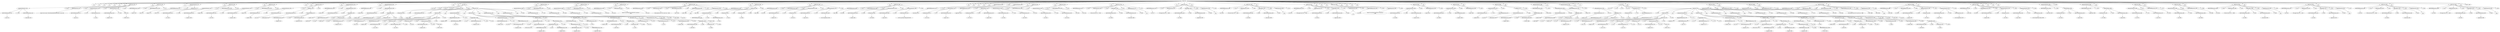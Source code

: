 digraph {

"Prog_3131"->"<
>3132";
"Prog_3131"->"<
>3133";
"Prog_3131"->"<
>3134";
"Prog_3131"->"<
>3135";
"Prog_3131"->"<
>3136";
"Prog_3131"->"<
>3137";
"Prog_3131"->"<
>3138";
"Prog_3131"->"CallFunction_3139";
"CallFunction_3139"->"AssignmentOpetators_3140";
"AssignmentOpetators_3140"->"IDENTIFIERExpression_3141";
"IDENTIFIERExpression_3141"->"<dat>3142";
"AssignmentOpetators_3140"->"<<->3143";
"AssignmentOpetators_3140"->"IDENTIFIERExpression_3144";
"IDENTIFIERExpression_3144"->"<read.table>3145";
"CallFunction_3139"->"<(>3146";
"CallFunction_3139"->"STRINGExpression_3147";
"STRINGExpression_3147"->"<http://www.uvm.edu/~dhowell/methods8/DataFiles/Tab15-1.dat>3148";
"CallFunction_3139"->"<,>3149";
"CallFunction_3139"->"AssignmentOpetators_3150";
"AssignmentOpetators_3150"->"IDENTIFIERExpression_3151";
"IDENTIFIERExpression_3151"->"<sep>3152";
"AssignmentOpetators_3150"->"<=>3153";
"AssignmentOpetators_3150"->"STRINGExpression_3154";
"STRINGExpression_3154"->"<\t>3155";
"CallFunction_3139"->"<,>3156";
"CallFunction_3139"->"AssignmentOpetators_3157";
"AssignmentOpetators_3157"->"IDENTIFIERExpression_3158";
"IDENTIFIERExpression_3158"->"<header>3159";
"AssignmentOpetators_3157"->"<=>3160";
"AssignmentOpetators_3157"->"TRUE_3161";
"TRUE_3161"->"<TRUE>3162";
"CallFunction_3139"->"<)>3163";
"Prog_3131"->"<
>3164";
"Prog_3131"->"CallFunction_3165";
"CallFunction_3165"->"IDENTIFIERExpression_3166";
"IDENTIFIERExpression_3166"->"<attach>3167";
"CallFunction_3165"->"<(>3168";
"CallFunction_3165"->"IDENTIFIERExpression_3169";
"IDENTIFIERExpression_3169"->"<dat>3170";
"CallFunction_3165"->"<)>3171";
"Prog_3131"->"<
>3172";
"Prog_3131"->"AssignmentOpetators_3173";
"AssignmentOpetators_3173"->"IDENTIFIERExpression_3174";
"IDENTIFIERExpression_3174"->"<nreps>3175";
"AssignmentOpetators_3173"->"<<->3176";
"AssignmentOpetators_3173"->"INTExpression_3177";
"INTExpression_3177"->"<1000>3178";
"Prog_3131"->"<
>3179";
"Prog_3131"->"CallFunction_3180";
"CallFunction_3180"->"AssignmentOpetators_3181";
"AssignmentOpetators_3181"->"IDENTIFIERExpression_3182";
"IDENTIFIERExpression_3182"->"<b1>3183";
"AssignmentOpetators_3181"->"<<->3184";
"AssignmentOpetators_3181"->"IDENTIFIERExpression_3185";
"IDENTIFIERExpression_3185"->"<numeric>3186";
"CallFunction_3180"->"<(>3187";
"CallFunction_3180"->"IDENTIFIERExpression_3188";
"IDENTIFIERExpression_3188"->"<nreps>3189";
"CallFunction_3180"->"<)>3190";
"Prog_3131"->"<
>3191";
"Prog_3131"->"CallFunction_3192";
"CallFunction_3192"->"AssignmentOpetators_3193";
"AssignmentOpetators_3193"->"IDENTIFIERExpression_3194";
"IDENTIFIERExpression_3194"->"<b2>3195";
"AssignmentOpetators_3193"->"<<->3196";
"AssignmentOpetators_3193"->"IDENTIFIERExpression_3197";
"IDENTIFIERExpression_3197"->"<numeric>3198";
"CallFunction_3192"->"<(>3199";
"CallFunction_3192"->"IDENTIFIERExpression_3200";
"IDENTIFIERExpression_3200"->"<nreps>3201";
"CallFunction_3192"->"<)>3202";
"Prog_3131"->"<
>3203";
"Prog_3131"->"<
>3204";
"Prog_3131"->"CallFunction_3205";
"CallFunction_3205"->"AssignmentOpetators_3206";
"AssignmentOpetators_3206"->"IDENTIFIERExpression_3207";
"IDENTIFIERExpression_3207"->"<model1>3208";
"AssignmentOpetators_3206"->"<<->3209";
"AssignmentOpetators_3206"->"IDENTIFIERExpression_3210";
"IDENTIFIERExpression_3210"->"<lm>3211";
"CallFunction_3205"->"<(>3212";
"CallFunction_3205"->"TildeBinary_3213";
"TildeBinary_3213"->"IDENTIFIERExpression_3214";
"IDENTIFIERExpression_3214"->"<SATcombined>3215";
"TildeBinary_3213"->"<~>3216";
"TildeBinary_3213"->"MinusOrPlusBinary_3217";
"MinusOrPlusBinary_3217"->"IDENTIFIERExpression_3218";
"IDENTIFIERExpression_3218"->"<Expend>3219";
"MinusOrPlusBinary_3217"->"<+>3220";
"MinusOrPlusBinary_3217"->"IDENTIFIERExpression_3221";
"IDENTIFIERExpression_3221"->"<LogPctSAT>3222";
"CallFunction_3205"->"<)>3223";
"Prog_3131"->"<
>3224";
"Prog_3131"->"AssignmentOpetators_3225";
"AssignmentOpetators_3225"->"IDENTIFIERExpression_3226";
"IDENTIFIERExpression_3226"->"<b1obs>3227";
"AssignmentOpetators_3225"->"<<->3228";
"AssignmentOpetators_3225"->"DollarAndAtOperators_3229";
"DollarAndAtOperators_3229"->"IDENTIFIERExpression_3230";
"IDENTIFIERExpression_3230"->"<model1>3231";
"DollarAndAtOperators_3229"->"<$>3232";
"DollarAndAtOperators_3229"->"IndexingBasic_3233";
"IndexingBasic_3233"->"IDENTIFIERExpression_3234";
"IDENTIFIERExpression_3234"->"<coeff>3235";
"IndexingBasic_3233"->"<[>3236";
"IndexingBasic_3233"->"INTExpression_3237";
"INTExpression_3237"->"<2>3238";
"IndexingBasic_3233"->"<]>3239";
"Prog_3131"->"<
>3240";
"Prog_3131"->"AssignmentOpetators_3241";
"AssignmentOpetators_3241"->"IDENTIFIERExpression_3242";
"IDENTIFIERExpression_3242"->"<b2obs>3243";
"AssignmentOpetators_3241"->"<<->3244";
"AssignmentOpetators_3241"->"DollarAndAtOperators_3245";
"DollarAndAtOperators_3245"->"IDENTIFIERExpression_3246";
"IDENTIFIERExpression_3246"->"<model1>3247";
"DollarAndAtOperators_3245"->"<$>3248";
"DollarAndAtOperators_3245"->"IndexingBasic_3249";
"IndexingBasic_3249"->"IDENTIFIERExpression_3250";
"IDENTIFIERExpression_3250"->"<coeff>3251";
"IndexingBasic_3249"->"<[>3252";
"IndexingBasic_3249"->"INTExpression_3253";
"INTExpression_3253"->"<3>3254";
"IndexingBasic_3249"->"<]>3255";
"Prog_3131"->"<
>3256";
"Prog_3131"->"<
>3257";
"Prog_3131"->"For_3258";
"For_3258"->"<for>3259";
"For_3258"->"<(>3260";
"For_3258"->"<i>3261";
"For_3258"->"<in>3262";
"For_3258"->"ColonOperator_3263";
"ColonOperator_3263"->"INTExpression_3264";
"INTExpression_3264"->"<1>3265";
"ColonOperator_3263"->"<:>3266";
"ColonOperator_3263"->"IDENTIFIERExpression_3267";
"IDENTIFIERExpression_3267"->"<nreps>3268";
"For_3258"->"<)>3269";
"For_3258"->"Compound_3270";
"Compound_3270"->"<{>3271";
"Compound_3270"->"CallFunction_3272";
"CallFunction_3272"->"AssignmentOpetators_3273";
"AssignmentOpetators_3273"->"IDENTIFIERExpression_3274";
"IDENTIFIERExpression_3274"->"<sample.50>3275";
"AssignmentOpetators_3273"->"<<->3276";
"AssignmentOpetators_3273"->"IDENTIFIERExpression_3277";
"IDENTIFIERExpression_3277"->"<sort>3278";
"CallFunction_3272"->"<(>3279";
"CallFunction_3272"->"CallFunction_3280";
"CallFunction_3280"->"IDENTIFIERExpression_3281";
"IDENTIFIERExpression_3281"->"<sample>3282";
"CallFunction_3280"->"<(>3283";
"CallFunction_3280"->"CallFunction_3284";
"CallFunction_3284"->"IDENTIFIERExpression_3285";
"IDENTIFIERExpression_3285"->"<nrow>3286";
"CallFunction_3284"->"<(>3287";
"CallFunction_3284"->"IDENTIFIERExpression_3288";
"IDENTIFIERExpression_3288"->"<dat>3289";
"CallFunction_3284"->"<)>3290";
"CallFunction_3280"->"<,>3291";
"CallFunction_3280"->"INTExpression_3292";
"INTExpression_3292"->"<50>3293";
"CallFunction_3280"->"<,>3294";
"CallFunction_3280"->"AssignmentOpetators_3295";
"AssignmentOpetators_3295"->"IDENTIFIERExpression_3296";
"IDENTIFIERExpression_3296"->"<replace>3297";
"AssignmentOpetators_3295"->"<=>3298";
"AssignmentOpetators_3295"->"TRUE_3299";
"TRUE_3299"->"<TRUE>3300";
"CallFunction_3280"->"<)>3301";
"CallFunction_3272"->"<)>3302";
"Compound_3270"->"<
>3303";
"Compound_3270"->"AssignmentOpetators_3304";
"AssignmentOpetators_3304"->"IDENTIFIERExpression_3305";
"IDENTIFIERExpression_3305"->"<sampdata>3306";
"AssignmentOpetators_3304"->"<<->3307";
"AssignmentOpetators_3304"->"IndexingBasic_3308";
"IndexingBasic_3308"->"IDENTIFIERExpression_3309";
"IDENTIFIERExpression_3309"->"<dat>3310";
"IndexingBasic_3308"->"<[>3311";
"IndexingBasic_3308"->"IDENTIFIERExpression_3312";
"IDENTIFIERExpression_3312"->"<sample.50>3313";
"IndexingBasic_3308"->"<,>3314";
"IndexingBasic_3308"->"<]>3315";
"Compound_3270"->"<
>3316";
"Compound_3270"->"CallFunction_3317";
"CallFunction_3317"->"AssignmentOpetators_3318";
"AssignmentOpetators_3318"->"IDENTIFIERExpression_3319";
"IDENTIFIERExpression_3319"->"<model2>3320";
"AssignmentOpetators_3318"->"<<->3321";
"AssignmentOpetators_3318"->"IDENTIFIERExpression_3322";
"IDENTIFIERExpression_3322"->"<lm>3323";
"CallFunction_3317"->"<(>3324";
"CallFunction_3317"->"TildeBinary_3325";
"TildeBinary_3325"->"DollarAndAtOperators_3326";
"DollarAndAtOperators_3326"->"IDENTIFIERExpression_3327";
"IDENTIFIERExpression_3327"->"<sampdata>3328";
"DollarAndAtOperators_3326"->"<$>3329";
"DollarAndAtOperators_3326"->"IDENTIFIERExpression_3330";
"IDENTIFIERExpression_3330"->"<SATcombined>3331";
"TildeBinary_3325"->"<~>3332";
"TildeBinary_3325"->"MinusOrPlusBinary_3333";
"MinusOrPlusBinary_3333"->"DollarAndAtOperators_3334";
"DollarAndAtOperators_3334"->"IDENTIFIERExpression_3335";
"IDENTIFIERExpression_3335"->"<sampdata>3336";
"DollarAndAtOperators_3334"->"<$>3337";
"DollarAndAtOperators_3334"->"IDENTIFIERExpression_3338";
"IDENTIFIERExpression_3338"->"<Expend>3339";
"MinusOrPlusBinary_3333"->"<+>3340";
"MinusOrPlusBinary_3333"->"DollarAndAtOperators_3341";
"DollarAndAtOperators_3341"->"IDENTIFIERExpression_3342";
"IDENTIFIERExpression_3342"->"<sampdata>3343";
"DollarAndAtOperators_3341"->"<$>3344";
"DollarAndAtOperators_3341"->"IDENTIFIERExpression_3345";
"IDENTIFIERExpression_3345"->"<LogPctSAT>3346";
"CallFunction_3317"->"<)>3347";
"Compound_3270"->"<
>3348";
"Compound_3270"->"AssignmentOpetators_3349";
"AssignmentOpetators_3349"->"IndexingBasic_3350";
"IndexingBasic_3350"->"IDENTIFIERExpression_3351";
"IDENTIFIERExpression_3351"->"<b1>3352";
"IndexingBasic_3350"->"<[>3353";
"IndexingBasic_3350"->"IDENTIFIERExpression_3354";
"IDENTIFIERExpression_3354"->"<i>3355";
"IndexingBasic_3350"->"<]>3356";
"AssignmentOpetators_3349"->"<<->3357";
"AssignmentOpetators_3349"->"DollarAndAtOperators_3358";
"DollarAndAtOperators_3358"->"IDENTIFIERExpression_3359";
"IDENTIFIERExpression_3359"->"<model2>3360";
"DollarAndAtOperators_3358"->"<$>3361";
"DollarAndAtOperators_3358"->"IndexingBasic_3362";
"IndexingBasic_3362"->"IDENTIFIERExpression_3363";
"IDENTIFIERExpression_3363"->"<coeff>3364";
"IndexingBasic_3362"->"<[>3365";
"IndexingBasic_3362"->"INTExpression_3366";
"INTExpression_3366"->"<2>3367";
"IndexingBasic_3362"->"<]>3368";
"Compound_3270"->"<
>3369";
"Compound_3270"->"AssignmentOpetators_3370";
"AssignmentOpetators_3370"->"IndexingBasic_3371";
"IndexingBasic_3371"->"IDENTIFIERExpression_3372";
"IDENTIFIERExpression_3372"->"<b2>3373";
"IndexingBasic_3371"->"<[>3374";
"IndexingBasic_3371"->"IDENTIFIERExpression_3375";
"IDENTIFIERExpression_3375"->"<i>3376";
"IndexingBasic_3371"->"<]>3377";
"AssignmentOpetators_3370"->"<<->3378";
"AssignmentOpetators_3370"->"DollarAndAtOperators_3379";
"DollarAndAtOperators_3379"->"IDENTIFIERExpression_3380";
"IDENTIFIERExpression_3380"->"<model2>3381";
"DollarAndAtOperators_3379"->"<$>3382";
"DollarAndAtOperators_3379"->"IndexingBasic_3383";
"IndexingBasic_3383"->"IDENTIFIERExpression_3384";
"IDENTIFIERExpression_3384"->"<coeff>3385";
"IndexingBasic_3383"->"<[>3386";
"IndexingBasic_3383"->"INTExpression_3387";
"INTExpression_3387"->"<3>3388";
"IndexingBasic_3383"->"<]>3389";
"Compound_3270"->"<
>3390";
"Compound_3270"->"<}>3391";
"Prog_3131"->"<
>3392";
"Prog_3131"->"CallFunction_3393";
"CallFunction_3393"->"AssignmentOpetators_3394";
"AssignmentOpetators_3394"->"IDENTIFIERExpression_3395";
"IDENTIFIERExpression_3395"->"<seb1>3396";
"AssignmentOpetators_3394"->"<<->3397";
"AssignmentOpetators_3394"->"IDENTIFIERExpression_3398";
"IDENTIFIERExpression_3398"->"<sd>3399";
"CallFunction_3393"->"<(>3400";
"CallFunction_3393"->"IDENTIFIERExpression_3401";
"IDENTIFIERExpression_3401"->"<b1>3402";
"CallFunction_3393"->"<)>3403";
"Prog_3131"->"<
>3404";
"Prog_3131"->"CallFunction_3405";
"CallFunction_3405"->"AssignmentOpetators_3406";
"AssignmentOpetators_3406"->"IDENTIFIERExpression_3407";
"IDENTIFIERExpression_3407"->"<seb2>3408";
"AssignmentOpetators_3406"->"<<->3409";
"AssignmentOpetators_3406"->"IDENTIFIERExpression_3410";
"IDENTIFIERExpression_3410"->"<sd>3411";
"CallFunction_3405"->"<(>3412";
"CallFunction_3405"->"IDENTIFIERExpression_3413";
"IDENTIFIERExpression_3413"->"<b2>3414";
"CallFunction_3405"->"<)>3415";
"Prog_3131"->"<
>3416";
"Prog_3131"->"CallFunction_3417";
"CallFunction_3417"->"IDENTIFIERExpression_3418";
"IDENTIFIERExpression_3418"->"<cat>3419";
"CallFunction_3417"->"<(>3420";
"CallFunction_3417"->"STRINGExpression_3421";
"STRINGExpression_3421"->"<Results using Expend and LogPctSAT as predictors \n>3422";
"CallFunction_3417"->"<)>3423";
"Prog_3131"->"<
>3424";
"Prog_3131"->"CallFunction_3425";
"CallFunction_3425"->"IDENTIFIERExpression_3426";
"IDENTIFIERExpression_3426"->"<cat>3427";
"CallFunction_3425"->"<(>3428";
"CallFunction_3425"->"STRINGExpression_3429";
"STRINGExpression_3429"->"<The standard errors of b1 and b2 are: >3430";
"CallFunction_3425"->"<,>3431";
"CallFunction_3425"->"IDENTIFIERExpression_3432";
"IDENTIFIERExpression_3432"->"<seb1>3433";
"CallFunction_3425"->"<,>3434";
"CallFunction_3425"->"IDENTIFIERExpression_3435";
"IDENTIFIERExpression_3435"->"<seb2>3436";
"CallFunction_3425"->"<,>3437";
"CallFunction_3425"->"STRINGExpression_3438";
"STRINGExpression_3438"->"<\n>3439";
"CallFunction_3425"->"<)>3440";
"Prog_3131"->"<
>3441";
"Prog_3131"->"CallFunction_3442";
"CallFunction_3442"->"IDENTIFIERExpression_3443";
"IDENTIFIERExpression_3443"->"<par>3444";
"CallFunction_3442"->"<(>3445";
"CallFunction_3442"->"CallFunction_3446";
"CallFunction_3446"->"AssignmentOpetators_3447";
"AssignmentOpetators_3447"->"IDENTIFIERExpression_3448";
"IDENTIFIERExpression_3448"->"<mfrow>3449";
"AssignmentOpetators_3447"->"<=>3450";
"AssignmentOpetators_3447"->"IDENTIFIERExpression_3451";
"IDENTIFIERExpression_3451"->"<c>3452";
"CallFunction_3446"->"<(>3453";
"CallFunction_3446"->"INTExpression_3454";
"INTExpression_3454"->"<2>3455";
"CallFunction_3446"->"<,>3456";
"CallFunction_3446"->"INTExpression_3457";
"INTExpression_3457"->"<2>3458";
"CallFunction_3446"->"<)>3459";
"CallFunction_3442"->"<)>3460";
"Prog_3131"->"<
>3461";
"Prog_3131"->"CallFunction_3462";
"CallFunction_3462"->"IDENTIFIERExpression_3463";
"IDENTIFIERExpression_3463"->"<hist>3464";
"CallFunction_3462"->"<(>3465";
"CallFunction_3462"->"IDENTIFIERExpression_3466";
"IDENTIFIERExpression_3466"->"<b1>3467";
"CallFunction_3462"->"<,>3468";
"CallFunction_3462"->"AssignmentOpetators_3469";
"AssignmentOpetators_3469"->"IDENTIFIERExpression_3470";
"IDENTIFIERExpression_3470"->"<breaks>3471";
"AssignmentOpetators_3469"->"<=>3472";
"AssignmentOpetators_3469"->"INTExpression_3473";
"INTExpression_3473"->"<100>3474";
"CallFunction_3462"->"<,>3475";
"CallFunction_3462"->"AssignmentOpetators_3476";
"AssignmentOpetators_3476"->"IDENTIFIERExpression_3477";
"IDENTIFIERExpression_3477"->"<main>3478";
"AssignmentOpetators_3476"->"<=>3479";
"AssignmentOpetators_3476"->"STRINGExpression_3480";
"STRINGExpression_3480"->"<b1 for Expenditure>3481";
"CallFunction_3462"->"<)>3482";
"Prog_3131"->"<
>3483";
"Prog_3131"->"CallFunction_3484";
"CallFunction_3484"->"IDENTIFIERExpression_3485";
"IDENTIFIERExpression_3485"->"<hist>3486";
"CallFunction_3484"->"<(>3487";
"CallFunction_3484"->"IDENTIFIERExpression_3488";
"IDENTIFIERExpression_3488"->"<b2>3489";
"CallFunction_3484"->"<,>3490";
"CallFunction_3484"->"AssignmentOpetators_3491";
"AssignmentOpetators_3491"->"IDENTIFIERExpression_3492";
"IDENTIFIERExpression_3492"->"<breaks>3493";
"AssignmentOpetators_3491"->"<=>3494";
"AssignmentOpetators_3491"->"INTExpression_3495";
"INTExpression_3495"->"<100>3496";
"CallFunction_3484"->"<,>3497";
"CallFunction_3484"->"AssignmentOpetators_3498";
"AssignmentOpetators_3498"->"IDENTIFIERExpression_3499";
"IDENTIFIERExpression_3499"->"<main>3500";
"AssignmentOpetators_3498"->"<=>3501";
"AssignmentOpetators_3498"->"STRINGExpression_3502";
"STRINGExpression_3502"->"<b2 for Log Percent Taking SAT>3503";
"CallFunction_3484"->"<)>3504";
"Prog_3131"->"<
>3505";
"Prog_3131"->"<
>3506";
"Prog_3131"->"<
>3507";
"Prog_3131"->"<
>3508";
"Prog_3131"->"<
>3509";
"Prog_3131"->"AssignmentOpetators_3510";
"AssignmentOpetators_3510"->"IDENTIFIERExpression_3511";
"IDENTIFIERExpression_3511"->"<lower.limit>3512";
"AssignmentOpetators_3510"->"<<->3513";
"AssignmentOpetators_3510"->"MultOrDivBinary_3514";
"MultOrDivBinary_3514"->"FLOATExpression_3515";
"FLOATExpression_3515"->"<.025>3516";
"MultOrDivBinary_3514"->"<*>3517";
"MultOrDivBinary_3514"->"IDENTIFIERExpression_3518";
"IDENTIFIERExpression_3518"->"<nreps>3519";
"Prog_3131"->"<;>3520";
"Prog_3131"->"AssignmentOpetators_3521";
"AssignmentOpetators_3521"->"IDENTIFIERExpression_3522";
"IDENTIFIERExpression_3522"->"<upper.limit>3523";
"AssignmentOpetators_3521"->"<<->3524";
"AssignmentOpetators_3521"->"MultOrDivBinary_3525";
"MultOrDivBinary_3525"->"FLOATExpression_3526";
"FLOATExpression_3526"->"<.975>3527";
"MultOrDivBinary_3525"->"<*>3528";
"MultOrDivBinary_3525"->"IDENTIFIERExpression_3529";
"IDENTIFIERExpression_3529"->"<nreps>3530";
"Prog_3131"->"<
>3531";
"Prog_3131"->"CallFunction_3532";
"CallFunction_3532"->"AssignmentOpetators_3533";
"AssignmentOpetators_3533"->"IDENTIFIERExpression_3534";
"IDENTIFIERExpression_3534"->"<b1>3535";
"AssignmentOpetators_3533"->"<<->3536";
"AssignmentOpetators_3533"->"IDENTIFIERExpression_3537";
"IDENTIFIERExpression_3537"->"<sort>3538";
"CallFunction_3532"->"<(>3539";
"CallFunction_3532"->"IDENTIFIERExpression_3540";
"IDENTIFIERExpression_3540"->"<b1>3541";
"CallFunction_3532"->"<)>3542";
"Prog_3131"->"<
>3543";
"Prog_3131"->"CallFunction_3544";
"CallFunction_3544"->"AssignmentOpetators_3545";
"AssignmentOpetators_3545"->"IDENTIFIERExpression_3546";
"IDENTIFIERExpression_3546"->"<b2>3547";
"AssignmentOpetators_3545"->"<<->3548";
"AssignmentOpetators_3545"->"IDENTIFIERExpression_3549";
"IDENTIFIERExpression_3549"->"<sort>3550";
"CallFunction_3544"->"<(>3551";
"CallFunction_3544"->"IDENTIFIERExpression_3552";
"IDENTIFIERExpression_3552"->"<b2>3553";
"CallFunction_3544"->"<)>3554";
"Prog_3131"->"<
>3555";
"Prog_3131"->"CallFunction_3556";
"CallFunction_3556"->"IDENTIFIERExpression_3557";
"IDENTIFIERExpression_3557"->"<cat>3558";
"CallFunction_3556"->"<(>3559";
"CallFunction_3556"->"STRINGExpression_3560";
"STRINGExpression_3560"->"< The lower limit of b1 = >3561";
"CallFunction_3556"->"<,>3562";
"CallFunction_3556"->"IndexingBasic_3563";
"IndexingBasic_3563"->"IDENTIFIERExpression_3564";
"IDENTIFIERExpression_3564"->"<b1>3565";
"IndexingBasic_3563"->"<[>3566";
"IndexingBasic_3563"->"IDENTIFIERExpression_3567";
"IDENTIFIERExpression_3567"->"<lower.limit>3568";
"IndexingBasic_3563"->"<]>3569";
"CallFunction_3556"->"<,>3570";
"CallFunction_3556"->"STRINGExpression_3571";
"STRINGExpression_3571"->"<\n>3572";
"CallFunction_3556"->"<)>3573";
"Prog_3131"->"<
>3574";
"Prog_3131"->"CallFunction_3575";
"CallFunction_3575"->"IDENTIFIERExpression_3576";
"IDENTIFIERExpression_3576"->"<cat>3577";
"CallFunction_3575"->"<(>3578";
"CallFunction_3575"->"STRINGExpression_3579";
"STRINGExpression_3579"->"< The upper limit of b1 = >3580";
"CallFunction_3575"->"<,>3581";
"CallFunction_3575"->"IndexingBasic_3582";
"IndexingBasic_3582"->"IDENTIFIERExpression_3583";
"IDENTIFIERExpression_3583"->"<b1>3584";
"IndexingBasic_3582"->"<[>3585";
"IndexingBasic_3582"->"IDENTIFIERExpression_3586";
"IDENTIFIERExpression_3586"->"<upper.limit>3587";
"IndexingBasic_3582"->"<]>3588";
"CallFunction_3575"->"<,>3589";
"CallFunction_3575"->"STRINGExpression_3590";
"STRINGExpression_3590"->"<\n>3591";
"CallFunction_3575"->"<)>3592";
"Prog_3131"->"<
>3593";
"Prog_3131"->"CallFunction_3594";
"CallFunction_3594"->"IDENTIFIERExpression_3595";
"IDENTIFIERExpression_3595"->"<cat>3596";
"CallFunction_3594"->"<(>3597";
"CallFunction_3594"->"STRINGExpression_3598";
"STRINGExpression_3598"->"< The lower limit of b2 = >3599";
"CallFunction_3594"->"<,>3600";
"CallFunction_3594"->"IndexingBasic_3601";
"IndexingBasic_3601"->"IDENTIFIERExpression_3602";
"IDENTIFIERExpression_3602"->"<b2>3603";
"IndexingBasic_3601"->"<[>3604";
"IndexingBasic_3601"->"IDENTIFIERExpression_3605";
"IDENTIFIERExpression_3605"->"<lower.limit>3606";
"IndexingBasic_3601"->"<]>3607";
"CallFunction_3594"->"<,>3608";
"CallFunction_3594"->"STRINGExpression_3609";
"STRINGExpression_3609"->"<\n>3610";
"CallFunction_3594"->"<)>3611";
"Prog_3131"->"<
>3612";
"Prog_3131"->"CallFunction_3613";
"CallFunction_3613"->"IDENTIFIERExpression_3614";
"IDENTIFIERExpression_3614"->"<cat>3615";
"CallFunction_3613"->"<(>3616";
"CallFunction_3613"->"STRINGExpression_3617";
"STRINGExpression_3617"->"< The upper limit of b2 = >3618";
"CallFunction_3613"->"<,>3619";
"CallFunction_3613"->"IndexingBasic_3620";
"IndexingBasic_3620"->"IDENTIFIERExpression_3621";
"IDENTIFIERExpression_3621"->"<b2>3622";
"IndexingBasic_3620"->"<[>3623";
"IndexingBasic_3620"->"IDENTIFIERExpression_3624";
"IDENTIFIERExpression_3624"->"<upper.limit>3625";
"IndexingBasic_3620"->"<]>3626";
"CallFunction_3613"->"<,>3627";
"CallFunction_3613"->"STRINGExpression_3628";
"STRINGExpression_3628"->"<\n \n \n>3629";
"CallFunction_3613"->"<)>3630";
"Prog_3131"->"<
>3631";
"Prog_3131"->"<
>3632";
"Prog_3131"->"<
>3633";
"Prog_3131"->"CallFunction_3634";
"CallFunction_3634"->"IDENTIFIERExpression_3635";
"IDENTIFIERExpression_3635"->"<cat>3636";
"CallFunction_3634"->"<(>3637";
"CallFunction_3634"->"STRINGExpression_3638";
"STRINGExpression_3638"->"<Results using Expend and PTratio as predictors \n>3639";
"CallFunction_3634"->"<)>3640";
"Prog_3131"->"<
>3641";
"Prog_3131"->"<
>3642";
"Prog_3131"->"<
>3643";
"Prog_3131"->"<
>3644";
"Prog_3131"->"CallFunction_3645";
"CallFunction_3645"->"AssignmentOpetators_3646";
"AssignmentOpetators_3646"->"IDENTIFIERExpression_3647";
"IDENTIFIERExpression_3647"->"<b1>3648";
"AssignmentOpetators_3646"->"<<->3649";
"AssignmentOpetators_3646"->"IDENTIFIERExpression_3650";
"IDENTIFIERExpression_3650"->"<numeric>3651";
"CallFunction_3645"->"<(>3652";
"CallFunction_3645"->"IDENTIFIERExpression_3653";
"IDENTIFIERExpression_3653"->"<nreps>3654";
"CallFunction_3645"->"<)>3655";
"Prog_3131"->"<
>3656";
"Prog_3131"->"CallFunction_3657";
"CallFunction_3657"->"AssignmentOpetators_3658";
"AssignmentOpetators_3658"->"IDENTIFIERExpression_3659";
"IDENTIFIERExpression_3659"->"<b2>3660";
"AssignmentOpetators_3658"->"<<->3661";
"AssignmentOpetators_3658"->"IDENTIFIERExpression_3662";
"IDENTIFIERExpression_3662"->"<numeric>3663";
"CallFunction_3657"->"<(>3664";
"CallFunction_3657"->"IDENTIFIERExpression_3665";
"IDENTIFIERExpression_3665"->"<nreps>3666";
"CallFunction_3657"->"<)>3667";
"Prog_3131"->"<
>3668";
"Prog_3131"->"CallFunction_3669";
"CallFunction_3669"->"AssignmentOpetators_3670";
"AssignmentOpetators_3670"->"IDENTIFIERExpression_3671";
"IDENTIFIERExpression_3671"->"<model3>3672";
"AssignmentOpetators_3670"->"<<->3673";
"AssignmentOpetators_3670"->"IDENTIFIERExpression_3674";
"IDENTIFIERExpression_3674"->"<lm>3675";
"CallFunction_3669"->"<(>3676";
"CallFunction_3669"->"TildeBinary_3677";
"TildeBinary_3677"->"IDENTIFIERExpression_3678";
"IDENTIFIERExpression_3678"->"<SATcombined>3679";
"TildeBinary_3677"->"<~>3680";
"TildeBinary_3677"->"MinusOrPlusBinary_3681";
"MinusOrPlusBinary_3681"->"IDENTIFIERExpression_3682";
"IDENTIFIERExpression_3682"->"<Expend>3683";
"MinusOrPlusBinary_3681"->"<+>3684";
"MinusOrPlusBinary_3681"->"IDENTIFIERExpression_3685";
"IDENTIFIERExpression_3685"->"<PTratio>3686";
"CallFunction_3669"->"<)>3687";
"Prog_3131"->"<
>3688";
"Prog_3131"->"AssignmentOpetators_3689";
"AssignmentOpetators_3689"->"IDENTIFIERExpression_3690";
"IDENTIFIERExpression_3690"->"<b1obs>3691";
"AssignmentOpetators_3689"->"<<->3692";
"AssignmentOpetators_3689"->"DollarAndAtOperators_3693";
"DollarAndAtOperators_3693"->"IDENTIFIERExpression_3694";
"IDENTIFIERExpression_3694"->"<model3>3695";
"DollarAndAtOperators_3693"->"<$>3696";
"DollarAndAtOperators_3693"->"IndexingBasic_3697";
"IndexingBasic_3697"->"IDENTIFIERExpression_3698";
"IDENTIFIERExpression_3698"->"<coeff>3699";
"IndexingBasic_3697"->"<[>3700";
"IndexingBasic_3697"->"INTExpression_3701";
"INTExpression_3701"->"<2>3702";
"IndexingBasic_3697"->"<]>3703";
"Prog_3131"->"<
>3704";
"Prog_3131"->"AssignmentOpetators_3705";
"AssignmentOpetators_3705"->"IDENTIFIERExpression_3706";
"IDENTIFIERExpression_3706"->"<b2obs>3707";
"AssignmentOpetators_3705"->"<<->3708";
"AssignmentOpetators_3705"->"DollarAndAtOperators_3709";
"DollarAndAtOperators_3709"->"IDENTIFIERExpression_3710";
"IDENTIFIERExpression_3710"->"<model3>3711";
"DollarAndAtOperators_3709"->"<$>3712";
"DollarAndAtOperators_3709"->"IndexingBasic_3713";
"IndexingBasic_3713"->"IDENTIFIERExpression_3714";
"IDENTIFIERExpression_3714"->"<coeff>3715";
"IndexingBasic_3713"->"<[>3716";
"IndexingBasic_3713"->"INTExpression_3717";
"INTExpression_3717"->"<3>3718";
"IndexingBasic_3713"->"<]>3719";
"Prog_3131"->"<
>3720";
"Prog_3131"->"<
>3721";
"Prog_3131"->"For_3722";
"For_3722"->"<for>3723";
"For_3722"->"<(>3724";
"For_3722"->"<i>3725";
"For_3722"->"<in>3726";
"For_3722"->"ColonOperator_3727";
"ColonOperator_3727"->"INTExpression_3728";
"INTExpression_3728"->"<1>3729";
"ColonOperator_3727"->"<:>3730";
"ColonOperator_3727"->"IDENTIFIERExpression_3731";
"IDENTIFIERExpression_3731"->"<nreps>3732";
"For_3722"->"<)>3733";
"For_3722"->"Compound_3734";
"Compound_3734"->"<{>3735";
"Compound_3734"->"CallFunction_3736";
"CallFunction_3736"->"AssignmentOpetators_3737";
"AssignmentOpetators_3737"->"IDENTIFIERExpression_3738";
"IDENTIFIERExpression_3738"->"<sample.50>3739";
"AssignmentOpetators_3737"->"<<->3740";
"AssignmentOpetators_3737"->"IDENTIFIERExpression_3741";
"IDENTIFIERExpression_3741"->"<sort>3742";
"CallFunction_3736"->"<(>3743";
"CallFunction_3736"->"CallFunction_3744";
"CallFunction_3744"->"IDENTIFIERExpression_3745";
"IDENTIFIERExpression_3745"->"<sample>3746";
"CallFunction_3744"->"<(>3747";
"CallFunction_3744"->"CallFunction_3748";
"CallFunction_3748"->"IDENTIFIERExpression_3749";
"IDENTIFIERExpression_3749"->"<nrow>3750";
"CallFunction_3748"->"<(>3751";
"CallFunction_3748"->"IDENTIFIERExpression_3752";
"IDENTIFIERExpression_3752"->"<dat>3753";
"CallFunction_3748"->"<)>3754";
"CallFunction_3744"->"<,>3755";
"CallFunction_3744"->"INTExpression_3756";
"INTExpression_3756"->"<50>3757";
"CallFunction_3744"->"<,>3758";
"CallFunction_3744"->"AssignmentOpetators_3759";
"AssignmentOpetators_3759"->"IDENTIFIERExpression_3760";
"IDENTIFIERExpression_3760"->"<replace>3761";
"AssignmentOpetators_3759"->"<=>3762";
"AssignmentOpetators_3759"->"TRUE_3763";
"TRUE_3763"->"<TRUE>3764";
"CallFunction_3744"->"<)>3765";
"CallFunction_3736"->"<)>3766";
"Compound_3734"->"<
>3767";
"Compound_3734"->"AssignmentOpetators_3768";
"AssignmentOpetators_3768"->"IDENTIFIERExpression_3769";
"IDENTIFIERExpression_3769"->"<sampdata>3770";
"AssignmentOpetators_3768"->"<<->3771";
"AssignmentOpetators_3768"->"IndexingBasic_3772";
"IndexingBasic_3772"->"IDENTIFIERExpression_3773";
"IDENTIFIERExpression_3773"->"<dat>3774";
"IndexingBasic_3772"->"<[>3775";
"IndexingBasic_3772"->"IDENTIFIERExpression_3776";
"IDENTIFIERExpression_3776"->"<sample.50>3777";
"IndexingBasic_3772"->"<,>3778";
"IndexingBasic_3772"->"<]>3779";
"Compound_3734"->"<
>3780";
"Compound_3734"->"CallFunction_3781";
"CallFunction_3781"->"AssignmentOpetators_3782";
"AssignmentOpetators_3782"->"IDENTIFIERExpression_3783";
"IDENTIFIERExpression_3783"->"<model4>3784";
"AssignmentOpetators_3782"->"<<->3785";
"AssignmentOpetators_3782"->"IDENTIFIERExpression_3786";
"IDENTIFIERExpression_3786"->"<lm>3787";
"CallFunction_3781"->"<(>3788";
"CallFunction_3781"->"TildeBinary_3789";
"TildeBinary_3789"->"DollarAndAtOperators_3790";
"DollarAndAtOperators_3790"->"IDENTIFIERExpression_3791";
"IDENTIFIERExpression_3791"->"<sampdata>3792";
"DollarAndAtOperators_3790"->"<$>3793";
"DollarAndAtOperators_3790"->"IDENTIFIERExpression_3794";
"IDENTIFIERExpression_3794"->"<SATcombined>3795";
"TildeBinary_3789"->"<~>3796";
"TildeBinary_3789"->"MinusOrPlusBinary_3797";
"MinusOrPlusBinary_3797"->"DollarAndAtOperators_3798";
"DollarAndAtOperators_3798"->"IDENTIFIERExpression_3799";
"IDENTIFIERExpression_3799"->"<sampdata>3800";
"DollarAndAtOperators_3798"->"<$>3801";
"DollarAndAtOperators_3798"->"IDENTIFIERExpression_3802";
"IDENTIFIERExpression_3802"->"<Expend>3803";
"MinusOrPlusBinary_3797"->"<+>3804";
"MinusOrPlusBinary_3797"->"DollarAndAtOperators_3805";
"DollarAndAtOperators_3805"->"IDENTIFIERExpression_3806";
"IDENTIFIERExpression_3806"->"<sampdata>3807";
"DollarAndAtOperators_3805"->"<$>3808";
"DollarAndAtOperators_3805"->"IDENTIFIERExpression_3809";
"IDENTIFIERExpression_3809"->"<PTratio>3810";
"CallFunction_3781"->"<)>3811";
"Compound_3734"->"<
>3812";
"Compound_3734"->"AssignmentOpetators_3813";
"AssignmentOpetators_3813"->"IndexingBasic_3814";
"IndexingBasic_3814"->"IDENTIFIERExpression_3815";
"IDENTIFIERExpression_3815"->"<b1>3816";
"IndexingBasic_3814"->"<[>3817";
"IndexingBasic_3814"->"IDENTIFIERExpression_3818";
"IDENTIFIERExpression_3818"->"<i>3819";
"IndexingBasic_3814"->"<]>3820";
"AssignmentOpetators_3813"->"<<->3821";
"AssignmentOpetators_3813"->"DollarAndAtOperators_3822";
"DollarAndAtOperators_3822"->"IDENTIFIERExpression_3823";
"IDENTIFIERExpression_3823"->"<model4>3824";
"DollarAndAtOperators_3822"->"<$>3825";
"DollarAndAtOperators_3822"->"IndexingBasic_3826";
"IndexingBasic_3826"->"IDENTIFIERExpression_3827";
"IDENTIFIERExpression_3827"->"<coeff>3828";
"IndexingBasic_3826"->"<[>3829";
"IndexingBasic_3826"->"INTExpression_3830";
"INTExpression_3830"->"<2>3831";
"IndexingBasic_3826"->"<]>3832";
"Compound_3734"->"<
>3833";
"Compound_3734"->"AssignmentOpetators_3834";
"AssignmentOpetators_3834"->"IndexingBasic_3835";
"IndexingBasic_3835"->"IDENTIFIERExpression_3836";
"IDENTIFIERExpression_3836"->"<b2>3837";
"IndexingBasic_3835"->"<[>3838";
"IndexingBasic_3835"->"IDENTIFIERExpression_3839";
"IDENTIFIERExpression_3839"->"<i>3840";
"IndexingBasic_3835"->"<]>3841";
"AssignmentOpetators_3834"->"<<->3842";
"AssignmentOpetators_3834"->"DollarAndAtOperators_3843";
"DollarAndAtOperators_3843"->"IDENTIFIERExpression_3844";
"IDENTIFIERExpression_3844"->"<model4>3845";
"DollarAndAtOperators_3843"->"<$>3846";
"DollarAndAtOperators_3843"->"IndexingBasic_3847";
"IndexingBasic_3847"->"IDENTIFIERExpression_3848";
"IDENTIFIERExpression_3848"->"<coeff>3849";
"IndexingBasic_3847"->"<[>3850";
"IndexingBasic_3847"->"INTExpression_3851";
"INTExpression_3851"->"<3>3852";
"IndexingBasic_3847"->"<]>3853";
"Compound_3734"->"<
>3854";
"Compound_3734"->"<}>3855";
"Prog_3131"->"<
>3856";
"Prog_3131"->"CallFunction_3857";
"CallFunction_3857"->"AssignmentOpetators_3858";
"AssignmentOpetators_3858"->"IDENTIFIERExpression_3859";
"IDENTIFIERExpression_3859"->"<seb1>3860";
"AssignmentOpetators_3858"->"<<->3861";
"AssignmentOpetators_3858"->"IDENTIFIERExpression_3862";
"IDENTIFIERExpression_3862"->"<sd>3863";
"CallFunction_3857"->"<(>3864";
"CallFunction_3857"->"IDENTIFIERExpression_3865";
"IDENTIFIERExpression_3865"->"<b1>3866";
"CallFunction_3857"->"<)>3867";
"Prog_3131"->"<
>3868";
"Prog_3131"->"CallFunction_3869";
"CallFunction_3869"->"AssignmentOpetators_3870";
"AssignmentOpetators_3870"->"IDENTIFIERExpression_3871";
"IDENTIFIERExpression_3871"->"<seb2>3872";
"AssignmentOpetators_3870"->"<<->3873";
"AssignmentOpetators_3870"->"IDENTIFIERExpression_3874";
"IDENTIFIERExpression_3874"->"<sd>3875";
"CallFunction_3869"->"<(>3876";
"CallFunction_3869"->"IDENTIFIERExpression_3877";
"IDENTIFIERExpression_3877"->"<b2>3878";
"CallFunction_3869"->"<)>3879";
"Prog_3131"->"<
>3880";
"Prog_3131"->"CallFunction_3881";
"CallFunction_3881"->"IDENTIFIERExpression_3882";
"IDENTIFIERExpression_3882"->"<cat>3883";
"CallFunction_3881"->"<(>3884";
"CallFunction_3881"->"STRINGExpression_3885";
"STRINGExpression_3885"->"<The standard errors of b1 and b2 are: >3886";
"CallFunction_3881"->"<,>3887";
"CallFunction_3881"->"IDENTIFIERExpression_3888";
"IDENTIFIERExpression_3888"->"<seb1>3889";
"CallFunction_3881"->"<,>3890";
"CallFunction_3881"->"IDENTIFIERExpression_3891";
"IDENTIFIERExpression_3891"->"<seb2>3892";
"CallFunction_3881"->"<,>3893";
"CallFunction_3881"->"STRINGExpression_3894";
"STRINGExpression_3894"->"<\n>3895";
"CallFunction_3881"->"<)>3896";
"Prog_3131"->"<
>3897";
"Prog_3131"->"CallFunction_3898";
"CallFunction_3898"->"IDENTIFIERExpression_3899";
"IDENTIFIERExpression_3899"->"<hist>3900";
"CallFunction_3898"->"<(>3901";
"CallFunction_3898"->"IDENTIFIERExpression_3902";
"IDENTIFIERExpression_3902"->"<b1>3903";
"CallFunction_3898"->"<,>3904";
"CallFunction_3898"->"AssignmentOpetators_3905";
"AssignmentOpetators_3905"->"IDENTIFIERExpression_3906";
"IDENTIFIERExpression_3906"->"<breaks>3907";
"AssignmentOpetators_3905"->"<=>3908";
"AssignmentOpetators_3905"->"INTExpression_3909";
"INTExpression_3909"->"<100>3910";
"CallFunction_3898"->"<,>3911";
"CallFunction_3898"->"AssignmentOpetators_3912";
"AssignmentOpetators_3912"->"IDENTIFIERExpression_3913";
"IDENTIFIERExpression_3913"->"<main>3914";
"AssignmentOpetators_3912"->"<=>3915";
"AssignmentOpetators_3912"->"STRINGExpression_3916";
"STRINGExpression_3916"->"<b1 for Expenditure>3917";
"CallFunction_3898"->"<)>3918";
"Prog_3131"->"<
>3919";
"Prog_3131"->"CallFunction_3920";
"CallFunction_3920"->"IDENTIFIERExpression_3921";
"IDENTIFIERExpression_3921"->"<hist>3922";
"CallFunction_3920"->"<(>3923";
"CallFunction_3920"->"IDENTIFIERExpression_3924";
"IDENTIFIERExpression_3924"->"<b2>3925";
"CallFunction_3920"->"<,>3926";
"CallFunction_3920"->"AssignmentOpetators_3927";
"AssignmentOpetators_3927"->"IDENTIFIERExpression_3928";
"IDENTIFIERExpression_3928"->"<breaks>3929";
"AssignmentOpetators_3927"->"<=>3930";
"AssignmentOpetators_3927"->"INTExpression_3931";
"INTExpression_3931"->"<100>3932";
"CallFunction_3920"->"<,>3933";
"CallFunction_3920"->"AssignmentOpetators_3934";
"AssignmentOpetators_3934"->"IDENTIFIERExpression_3935";
"IDENTIFIERExpression_3935"->"<main>3936";
"AssignmentOpetators_3934"->"<=>3937";
"AssignmentOpetators_3934"->"STRINGExpression_3938";
"STRINGExpression_3938"->"<b2 for Pupil/Teacher Ratio>3939";
"CallFunction_3920"->"<)>3940";
"Prog_3131"->"<
>3941";
"Prog_3131"->"<
>3942";
"Prog_3131"->"<
>3943";
"Prog_3131"->"<
>3944";
"Prog_3131"->"AssignmentOpetators_3945";
"AssignmentOpetators_3945"->"IDENTIFIERExpression_3946";
"IDENTIFIERExpression_3946"->"<lower.limit>3947";
"AssignmentOpetators_3945"->"<<->3948";
"AssignmentOpetators_3945"->"MultOrDivBinary_3949";
"MultOrDivBinary_3949"->"FLOATExpression_3950";
"FLOATExpression_3950"->"<.025>3951";
"MultOrDivBinary_3949"->"<*>3952";
"MultOrDivBinary_3949"->"IDENTIFIERExpression_3953";
"IDENTIFIERExpression_3953"->"<nreps>3954";
"Prog_3131"->"<;>3955";
"Prog_3131"->"AssignmentOpetators_3956";
"AssignmentOpetators_3956"->"IDENTIFIERExpression_3957";
"IDENTIFIERExpression_3957"->"<upper.limit>3958";
"AssignmentOpetators_3956"->"<<->3959";
"AssignmentOpetators_3956"->"MultOrDivBinary_3960";
"MultOrDivBinary_3960"->"FLOATExpression_3961";
"FLOATExpression_3961"->"<.975>3962";
"MultOrDivBinary_3960"->"<*>3963";
"MultOrDivBinary_3960"->"IDENTIFIERExpression_3964";
"IDENTIFIERExpression_3964"->"<nreps>3965";
"Prog_3131"->"<
>3966";
"Prog_3131"->"CallFunction_3967";
"CallFunction_3967"->"AssignmentOpetators_3968";
"AssignmentOpetators_3968"->"IDENTIFIERExpression_3969";
"IDENTIFIERExpression_3969"->"<b1>3970";
"AssignmentOpetators_3968"->"<<->3971";
"AssignmentOpetators_3968"->"IDENTIFIERExpression_3972";
"IDENTIFIERExpression_3972"->"<sort>3973";
"CallFunction_3967"->"<(>3974";
"CallFunction_3967"->"IDENTIFIERExpression_3975";
"IDENTIFIERExpression_3975"->"<b1>3976";
"CallFunction_3967"->"<)>3977";
"Prog_3131"->"<
>3978";
"Prog_3131"->"CallFunction_3979";
"CallFunction_3979"->"AssignmentOpetators_3980";
"AssignmentOpetators_3980"->"IDENTIFIERExpression_3981";
"IDENTIFIERExpression_3981"->"<b2>3982";
"AssignmentOpetators_3980"->"<<->3983";
"AssignmentOpetators_3980"->"IDENTIFIERExpression_3984";
"IDENTIFIERExpression_3984"->"<sort>3985";
"CallFunction_3979"->"<(>3986";
"CallFunction_3979"->"IDENTIFIERExpression_3987";
"IDENTIFIERExpression_3987"->"<b2>3988";
"CallFunction_3979"->"<)>3989";
"Prog_3131"->"<
>3990";
"Prog_3131"->"CallFunction_3991";
"CallFunction_3991"->"IDENTIFIERExpression_3992";
"IDENTIFIERExpression_3992"->"<cat>3993";
"CallFunction_3991"->"<(>3994";
"CallFunction_3991"->"STRINGExpression_3995";
"STRINGExpression_3995"->"< The lower limit of b1 = >3996";
"CallFunction_3991"->"<,>3997";
"CallFunction_3991"->"IndexingBasic_3998";
"IndexingBasic_3998"->"IDENTIFIERExpression_3999";
"IDENTIFIERExpression_3999"->"<b1>4000";
"IndexingBasic_3998"->"<[>4001";
"IndexingBasic_3998"->"IDENTIFIERExpression_4002";
"IDENTIFIERExpression_4002"->"<lower.limit>4003";
"IndexingBasic_3998"->"<]>4004";
"CallFunction_3991"->"<,>4005";
"CallFunction_3991"->"STRINGExpression_4006";
"STRINGExpression_4006"->"<\n>4007";
"CallFunction_3991"->"<)>4008";
"Prog_3131"->"<
>4009";
"Prog_3131"->"CallFunction_4010";
"CallFunction_4010"->"IDENTIFIERExpression_4011";
"IDENTIFIERExpression_4011"->"<cat>4012";
"CallFunction_4010"->"<(>4013";
"CallFunction_4010"->"STRINGExpression_4014";
"STRINGExpression_4014"->"< The upper limit of b1 = >4015";
"CallFunction_4010"->"<,>4016";
"CallFunction_4010"->"IndexingBasic_4017";
"IndexingBasic_4017"->"IDENTIFIERExpression_4018";
"IDENTIFIERExpression_4018"->"<b1>4019";
"IndexingBasic_4017"->"<[>4020";
"IndexingBasic_4017"->"IDENTIFIERExpression_4021";
"IDENTIFIERExpression_4021"->"<upper.limit>4022";
"IndexingBasic_4017"->"<]>4023";
"CallFunction_4010"->"<,>4024";
"CallFunction_4010"->"STRINGExpression_4025";
"STRINGExpression_4025"->"<\n>4026";
"CallFunction_4010"->"<)>4027";
"Prog_3131"->"<
>4028";
"Prog_3131"->"CallFunction_4029";
"CallFunction_4029"->"IDENTIFIERExpression_4030";
"IDENTIFIERExpression_4030"->"<cat>4031";
"CallFunction_4029"->"<(>4032";
"CallFunction_4029"->"STRINGExpression_4033";
"STRINGExpression_4033"->"< The lower limit of b2 = >4034";
"CallFunction_4029"->"<,>4035";
"CallFunction_4029"->"IndexingBasic_4036";
"IndexingBasic_4036"->"IDENTIFIERExpression_4037";
"IDENTIFIERExpression_4037"->"<b2>4038";
"IndexingBasic_4036"->"<[>4039";
"IndexingBasic_4036"->"IDENTIFIERExpression_4040";
"IDENTIFIERExpression_4040"->"<lower.limit>4041";
"IndexingBasic_4036"->"<]>4042";
"CallFunction_4029"->"<,>4043";
"CallFunction_4029"->"STRINGExpression_4044";
"STRINGExpression_4044"->"<\n>4045";
"CallFunction_4029"->"<)>4046";
"Prog_3131"->"<
>4047";
"Prog_3131"->"CallFunction_4048";
"CallFunction_4048"->"IDENTIFIERExpression_4049";
"IDENTIFIERExpression_4049"->"<cat>4050";
"CallFunction_4048"->"<(>4051";
"CallFunction_4048"->"STRINGExpression_4052";
"STRINGExpression_4052"->"< The upper limit of b2 = >4053";
"CallFunction_4048"->"<,>4054";
"CallFunction_4048"->"IndexingBasic_4055";
"IndexingBasic_4055"->"IDENTIFIERExpression_4056";
"IDENTIFIERExpression_4056"->"<b2>4057";
"IndexingBasic_4055"->"<[>4058";
"IndexingBasic_4055"->"IDENTIFIERExpression_4059";
"IDENTIFIERExpression_4059"->"<upper.limit>4060";
"IndexingBasic_4055"->"<]>4061";
"CallFunction_4048"->"<,>4062";
"CallFunction_4048"->"STRINGExpression_4063";
"STRINGExpression_4063"->"<\n>4064";
"CallFunction_4048"->"<)>4065";
"Prog_3131"->"<
>4066";
"Prog_3131"->"<<EOF>>4067";
}
